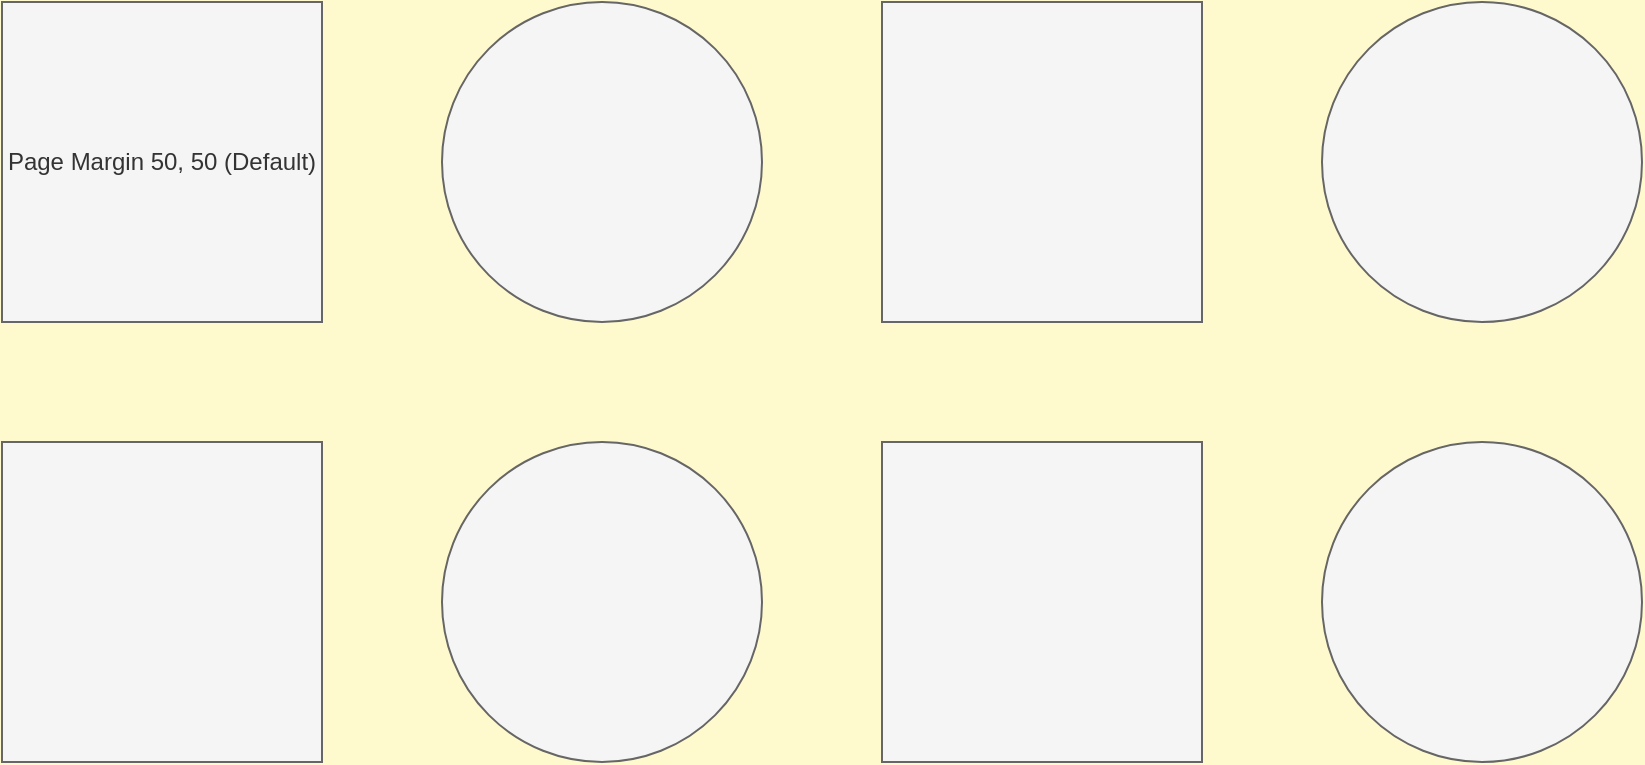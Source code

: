 <mxfile>
  <diagram id="ALP" name="PgMargin-default">
    <mxGraphModel dx="0" dy="0" background="#FFFACD" grid="0" gridSize="10" guides="1" tooltips="1" connect="1" arrows="1" fold="1" page="1" pageScale="1" pageWidth="1169" pageHeight="827" math="0" shadow="0">
      <root>
        <mxCell id="ALP-A"/>
        <mxCell id="ALP-B" parent="ALP-A"/>
        <mxCell id="ALP-2" value="Page Margin 50, 50 (Default)" style="whiteSpace=wrap;html=1;fillColor=#f5f5f5;strokeColor=#666666;fontColor=#333333" vertex="1" parent="ALP-B">
          <mxGeometry x="80" y="80" width="160" height="160" as="geometry"/>
        </mxCell>
        <mxCell id="ALP-3" value="" style="ellipse;whiteSpace=wrap;html=1;fillColor=#f5f5f5;strokeColor=#666666;fontColor=#333333" vertex="1" parent="ALP-B">
          <mxGeometry x="300" y="80" width="160" height="160" as="geometry"/>
        </mxCell>
        <mxCell id="ALP-4" value="" style="whiteSpace=wrap;html=1;fillColor=#f5f5f5;strokeColor=#666666;fontColor=#333333" vertex="1" parent="ALP-B">
          <mxGeometry x="520" y="80" width="160" height="160" as="geometry"/>
        </mxCell>
        <mxCell id="ALP-5" value="" style="ellipse;whiteSpace=wrap;html=1;fillColor=#f5f5f5;strokeColor=#666666;fontColor=#333333" vertex="1" parent="ALP-B">
          <mxGeometry x="740" y="80" width="160" height="160" as="geometry"/>
        </mxCell>
        <mxCell id="ALP-6" value="" style="whiteSpace=wrap;html=1;fillColor=#f5f5f5;strokeColor=#666666;fontColor=#333333" vertex="1" parent="ALP-B">
          <mxGeometry x="80" y="300" width="160" height="160" as="geometry"/>
        </mxCell>
        <mxCell id="ALP-7" value="" style="ellipse;whiteSpace=wrap;html=1;fillColor=#f5f5f5;strokeColor=#666666;fontColor=#333333" vertex="1" parent="ALP-B">
          <mxGeometry x="300" y="300" width="160" height="160" as="geometry"/>
        </mxCell>
        <mxCell id="ALP-8" value="" style="whiteSpace=wrap;html=1;fillColor=#f5f5f5;strokeColor=#666666;fontColor=#333333" vertex="1" parent="ALP-B">
          <mxGeometry x="520" y="300" width="160" height="160" as="geometry"/>
        </mxCell>
        <mxCell id="ALP-9" value="" style="ellipse;whiteSpace=wrap;html=1;fillColor=#f5f5f5;strokeColor=#666666;fontColor=#333333" vertex="1" parent="ALP-B">
          <mxGeometry x="740" y="300" width="160" height="160" as="geometry"/>
        </mxCell>
      </root>
    </mxGraphModel>
  </diagram>
  <diagram id="u9d" name="PgMargin-0-0">
    <mxGraphModel dx="0" dy="0" background="#FFFACD" grid="0" gridSize="10" guides="1" tooltips="1" connect="1" arrows="1" fold="1" page="1" pageScale="1" pageWidth="1169" pageHeight="827" math="0" shadow="0">
      <root>
        <mxCell id="u9d-A"/>
        <mxCell id="u9d-B" parent="u9d-A"/>
        <mxCell id="u9d-2" value="Page Margin 0, 0" style="whiteSpace=wrap;html=1;fillColor=#f5f5f5;strokeColor=#666666;fontColor=#333333" vertex="1" parent="u9d-B">
          <mxGeometry x="30" y="30" width="160" height="160" as="geometry"/>
        </mxCell>
        <mxCell id="u9d-3" value="" style="ellipse;whiteSpace=wrap;html=1;fillColor=#f5f5f5;strokeColor=#666666;fontColor=#333333" vertex="1" parent="u9d-B">
          <mxGeometry x="250" y="30" width="160" height="160" as="geometry"/>
        </mxCell>
        <mxCell id="u9d-4" value="" style="whiteSpace=wrap;html=1;fillColor=#f5f5f5;strokeColor=#666666;fontColor=#333333" vertex="1" parent="u9d-B">
          <mxGeometry x="470" y="30" width="160" height="160" as="geometry"/>
        </mxCell>
        <mxCell id="u9d-5" value="" style="ellipse;whiteSpace=wrap;html=1;fillColor=#f5f5f5;strokeColor=#666666;fontColor=#333333" vertex="1" parent="u9d-B">
          <mxGeometry x="690" y="30" width="160" height="160" as="geometry"/>
        </mxCell>
        <mxCell id="u9d-6" value="" style="whiteSpace=wrap;html=1;fillColor=#f5f5f5;strokeColor=#666666;fontColor=#333333" vertex="1" parent="u9d-B">
          <mxGeometry x="30" y="250" width="160" height="160" as="geometry"/>
        </mxCell>
        <mxCell id="u9d-7" value="" style="ellipse;whiteSpace=wrap;html=1;fillColor=#f5f5f5;strokeColor=#666666;fontColor=#333333" vertex="1" parent="u9d-B">
          <mxGeometry x="250" y="250" width="160" height="160" as="geometry"/>
        </mxCell>
        <mxCell id="u9d-8" value="" style="whiteSpace=wrap;html=1;fillColor=#f5f5f5;strokeColor=#666666;fontColor=#333333" vertex="1" parent="u9d-B">
          <mxGeometry x="470" y="250" width="160" height="160" as="geometry"/>
        </mxCell>
        <mxCell id="u9d-9" value="" style="ellipse;whiteSpace=wrap;html=1;fillColor=#f5f5f5;strokeColor=#666666;fontColor=#333333" vertex="1" parent="u9d-B">
          <mxGeometry x="690" y="250" width="160" height="160" as="geometry"/>
        </mxCell>
      </root>
    </mxGraphModel>
  </diagram>
  <diagram id="8eU" name="PgMargin-90-70">
    <mxGraphModel dx="0" dy="0" background="#FFFACD" grid="0" gridSize="10" guides="1" tooltips="1" connect="1" arrows="1" fold="1" page="1" pageScale="1" pageWidth="1169" pageHeight="827" math="0" shadow="0">
      <root>
        <mxCell id="8eU-A"/>
        <mxCell id="8eU-B" parent="8eU-A"/>
        <mxCell id="8eU-2" value="Page Margin 90, 70" style="whiteSpace=wrap;html=1;fillColor=#f5f5f5;strokeColor=#666666;fontColor=#333333" vertex="1" parent="8eU-B">
          <mxGeometry x="120" y="100" width="160" height="160" as="geometry"/>
        </mxCell>
        <mxCell id="8eU-3" value="" style="ellipse;whiteSpace=wrap;html=1;fillColor=#f5f5f5;strokeColor=#666666;fontColor=#333333" vertex="1" parent="8eU-B">
          <mxGeometry x="340" y="100" width="160" height="160" as="geometry"/>
        </mxCell>
        <mxCell id="8eU-4" value="" style="whiteSpace=wrap;html=1;fillColor=#f5f5f5;strokeColor=#666666;fontColor=#333333" vertex="1" parent="8eU-B">
          <mxGeometry x="560" y="100" width="160" height="160" as="geometry"/>
        </mxCell>
        <mxCell id="8eU-5" value="" style="ellipse;whiteSpace=wrap;html=1;fillColor=#f5f5f5;strokeColor=#666666;fontColor=#333333" vertex="1" parent="8eU-B">
          <mxGeometry x="780" y="100" width="160" height="160" as="geometry"/>
        </mxCell>
        <mxCell id="8eU-6" value="" style="whiteSpace=wrap;html=1;fillColor=#f5f5f5;strokeColor=#666666;fontColor=#333333" vertex="1" parent="8eU-B">
          <mxGeometry x="120" y="320" width="160" height="160" as="geometry"/>
        </mxCell>
        <mxCell id="8eU-7" value="" style="ellipse;whiteSpace=wrap;html=1;fillColor=#f5f5f5;strokeColor=#666666;fontColor=#333333" vertex="1" parent="8eU-B">
          <mxGeometry x="340" y="320" width="160" height="160" as="geometry"/>
        </mxCell>
        <mxCell id="8eU-8" value="" style="whiteSpace=wrap;html=1;fillColor=#f5f5f5;strokeColor=#666666;fontColor=#333333" vertex="1" parent="8eU-B">
          <mxGeometry x="560" y="320" width="160" height="160" as="geometry"/>
        </mxCell>
        <mxCell id="8eU-9" value="" style="ellipse;whiteSpace=wrap;html=1;fillColor=#f5f5f5;strokeColor=#666666;fontColor=#333333" vertex="1" parent="8eU-B">
          <mxGeometry x="780" y="320" width="160" height="160" as="geometry"/>
        </mxCell>
      </root>
    </mxGraphModel>
  </diagram>
</mxfile>